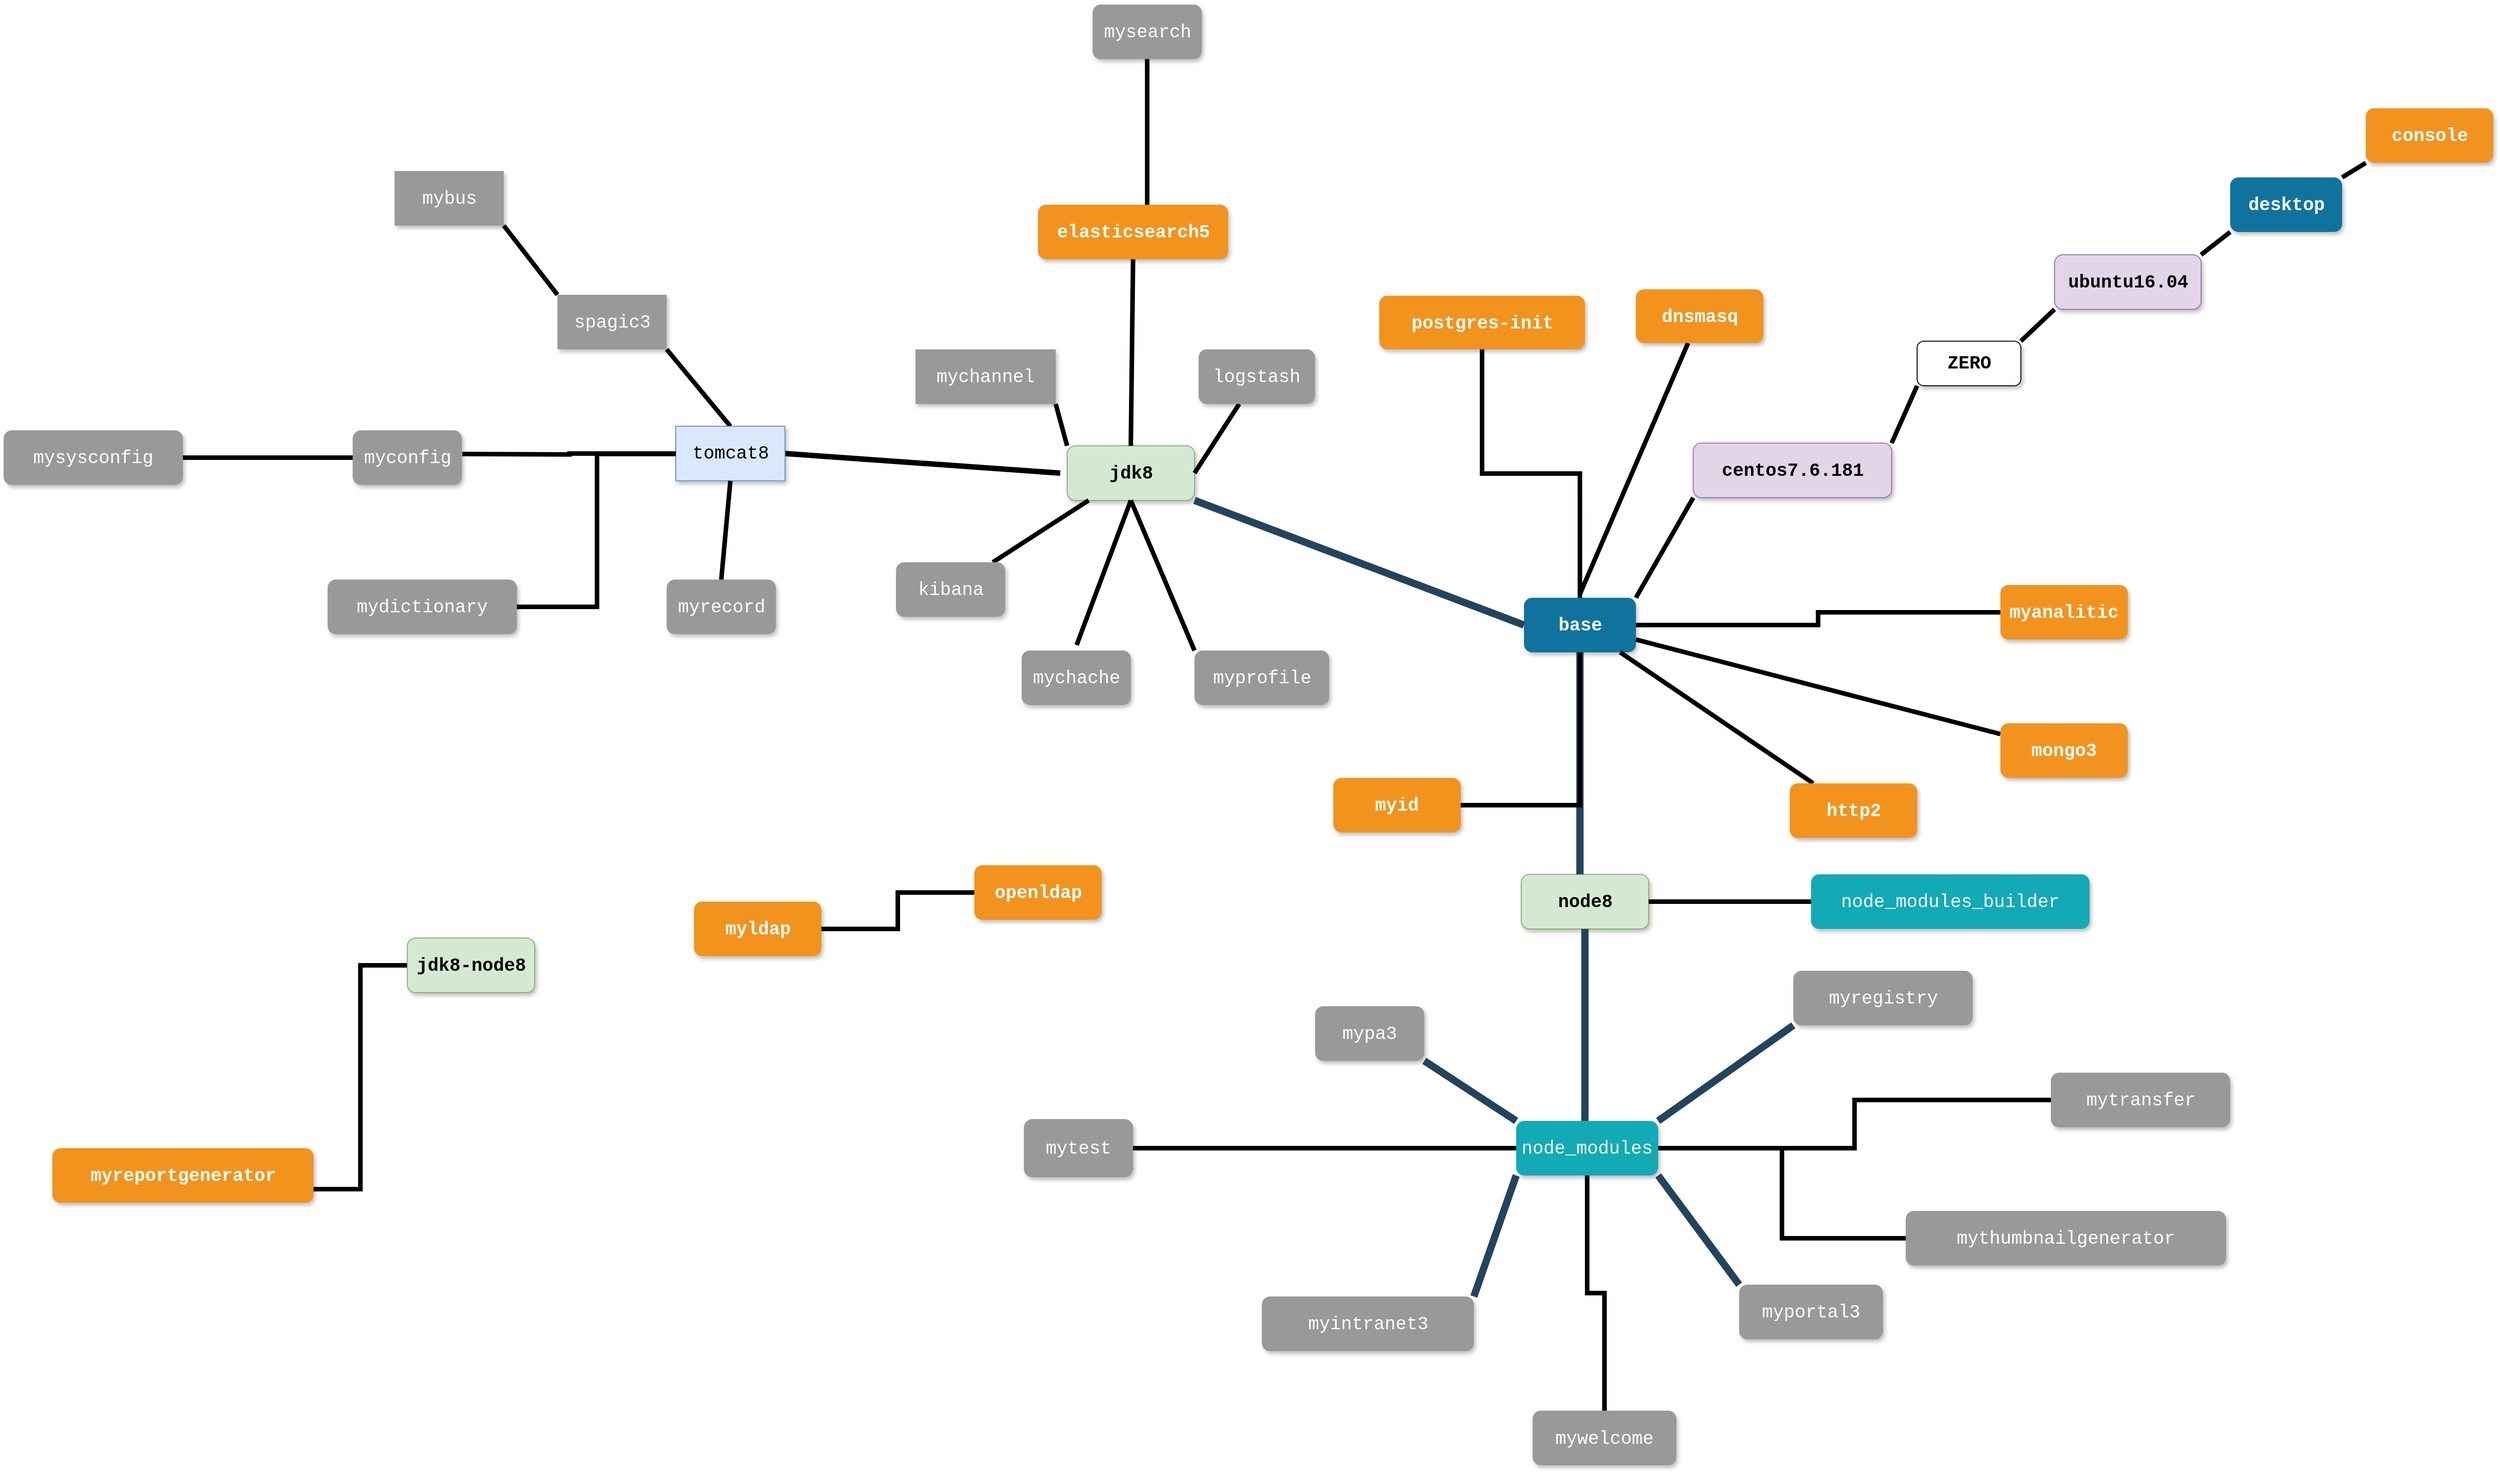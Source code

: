 <mxfile version="12.0.3" type="github" pages="1"><diagram name="Page-1" id="64c3da0e-402f-94eb-ee01-a36477274f13"><mxGraphModel dx="6983" dy="4513" grid="0" gridSize="10" guides="1" tooltips="1" connect="1" arrows="1" fold="1" page="1" pageScale="1" pageWidth="4681" pageHeight="3300" background="#ffffff" math="0" shadow="0"><root><mxCell id="0"/><mxCell id="1" parent="0"/><mxCell id="2" value="base" style="whiteSpace=wrap;rounded=1;shadow=1;fillColor=#10739E;strokeColor=none;fontColor=#FFFFFF;fontStyle=1;fontSize=20;fontFamily=Courier New;" parent="1" vertex="1"><mxGeometry x="756.539" y="273.977" width="123" height="60" as="geometry"/></mxCell><mxCell id="3" value="node8" style="whiteSpace=wrap;rounded=1;fillColor=#d5e8d4;strokeColor=#82b366;shadow=1;fontStyle=1;fontSize=20;fontFamily=Courier New;" parent="1" vertex="1"><mxGeometry x="753.539" y="577.977" width="140" height="60" as="geometry"/></mxCell><mxCell id="bUWu-asXfypw-r32qk8q-242" style="edgeStyle=orthogonalEdgeStyle;rounded=0;orthogonalLoop=1;jettySize=auto;html=1;entryX=1;entryY=0.5;entryDx=0;entryDy=0;strokeWidth=6;noEdgeStyle=1;orthogonal=1;endArrow=none;endFill=0;fontFamily=Courier New;fontSize=20;" edge="1" parent="1" target="bUWu-asXfypw-r32qk8q-240"><mxGeometry relative="1" as="geometry"><mxPoint x="247" y="137" as="sourcePoint"/></mxGeometry></mxCell><mxCell id="4" value="jdk8" style="whiteSpace=wrap;rounded=1;fillColor=#d5e8d4;strokeColor=#82b366;shadow=1;fontStyle=1;fontSize=20;fontFamily=Courier New;" parent="1" vertex="1"><mxGeometry x="254.539" y="106.977" width="140" height="60" as="geometry"/></mxCell><mxCell id="10" value="node_modules" style="whiteSpace=wrap;rounded=1;fillColor=#12AAB5;strokeColor=none;shadow=1;fontColor=#FFFFFF;fontFamily=Courier New;fontSize=20;" parent="1" vertex="1"><mxGeometry x="748" y="849" width="156" height="60" as="geometry"/></mxCell><mxCell id="23" value="myportal3" style="whiteSpace=wrap;rounded=1;fillColor=#999999;strokeColor=none;shadow=1;fontColor=#FFFFFF;fontStyle=0;fontFamily=Courier New;fontSize=20;" parent="1" vertex="1"><mxGeometry x="993" y="1029" width="158" height="60" as="geometry"/></mxCell><mxCell id="24" value="mypa3" style="whiteSpace=wrap;rounded=1;fillColor=#999999;strokeColor=none;shadow=1;fontColor=#FFFFFF;fontStyle=0;fontFamily=Courier New;fontSize=20;" parent="1" vertex="1"><mxGeometry x="527.039" y="722.977" width="120" height="60" as="geometry"/></mxCell><mxCell id="26" value="myregistry" style="whiteSpace=wrap;rounded=1;fillColor=#999999;strokeColor=none;shadow=1;fontColor=#FFFFFF;fontStyle=0;fontFamily=Courier New;fontSize=20;" parent="1" vertex="1"><mxGeometry x="1052.5" y="684" width="197" height="60" as="geometry"/></mxCell><mxCell id="27" value="myintranet3" style="whiteSpace=wrap;rounded=1;fillColor=#999999;strokeColor=none;shadow=1;fontColor=#FFFFFF;fontStyle=0;fontFamily=Courier New;fontSize=20;" parent="1" vertex="1"><mxGeometry x="468.5" y="1042" width="233" height="60" as="geometry"/></mxCell><mxCell id="103" value="" style="edgeStyle=elbowEdgeStyle;elbow=vertical;rounded=0;fontColor=#000000;endArrow=none;endFill=0;strokeWidth=8;strokeColor=#23445D;noEdgeStyle=1;orthogonal=1;fontFamily=Courier New;fontSize=20;" parent="1" source="3" target="10" edge="1"><mxGeometry width="100" height="100" relative="1" as="geometry"><mxPoint x="20" y="290" as="sourcePoint"/><mxPoint x="120" y="190" as="targetPoint"/><Array as="points"/></mxGeometry></mxCell><mxCell id="105" value="" style="edgeStyle=elbowEdgeStyle;elbow=horizontal;rounded=0;fontColor=#000000;endArrow=none;endFill=0;strokeWidth=8;strokeColor=#23445D;noEdgeStyle=1;orthogonal=1;fontFamily=Courier New;fontSize=20;" parent="1" source="10" target="23" edge="1"><mxGeometry width="100" height="100" relative="1" as="geometry"><mxPoint x="10" y="480" as="sourcePoint"/><mxPoint x="110" y="380" as="targetPoint"/><Array as="points"/></mxGeometry></mxCell><mxCell id="106" value="" style="edgeStyle=elbowEdgeStyle;elbow=horizontal;rounded=0;fontColor=#000000;endArrow=none;endFill=0;strokeWidth=8;strokeColor=#23445D;noEdgeStyle=1;orthogonal=1;fontFamily=Courier New;fontSize=20;" parent="1" source="10" target="24" edge="1"><mxGeometry width="100" height="100" relative="1" as="geometry"><mxPoint x="80" y="340" as="sourcePoint"/><mxPoint x="80" y="440" as="targetPoint"/><Array as="points"/></mxGeometry></mxCell><mxCell id="107" value="" style="edgeStyle=elbowEdgeStyle;elbow=horizontal;rounded=0;fontColor=#000000;endArrow=none;endFill=0;strokeWidth=8;strokeColor=#23445D;noEdgeStyle=1;orthogonal=1;fontFamily=Courier New;fontSize=20;" parent="1" source="10" target="27" edge="1"><mxGeometry width="100" height="100" relative="1" as="geometry"><mxPoint x="80" y="340" as="sourcePoint"/><mxPoint x="80" y="440" as="targetPoint"/><Array as="points"/></mxGeometry></mxCell><mxCell id="109" value="" style="edgeStyle=elbowEdgeStyle;elbow=horizontal;rounded=0;fontColor=#000000;endArrow=none;endFill=0;strokeWidth=8;strokeColor=#23445D;noEdgeStyle=1;orthogonal=1;fontFamily=Courier New;fontSize=20;" parent="1" source="10" target="26" edge="1"><mxGeometry width="100" height="100" relative="1" as="geometry"><mxPoint x="100" y="360" as="sourcePoint"/><mxPoint x="100" y="460" as="targetPoint"/><Array as="points"/></mxGeometry></mxCell><mxCell id="229" value="" style="edgeStyle=elbowEdgeStyle;elbow=vertical;rounded=0;fontColor=#000000;endArrow=none;endFill=0;strokeWidth=8;strokeColor=#23445D;noEdgeStyle=1;orthogonal=1;fontFamily=Courier New;fontSize=20;" parent="1" source="2" target="3" edge="1"><mxGeometry width="100" height="100" relative="1" as="geometry"><mxPoint x="540" y="140" as="sourcePoint"/><mxPoint x="640" y="40" as="targetPoint"/><Array as="points"/></mxGeometry></mxCell><mxCell id="230" value="" style="edgeStyle=elbowEdgeStyle;elbow=vertical;rounded=0;fontColor=#000000;endArrow=none;endFill=0;strokeWidth=8;strokeColor=#23445D;noEdgeStyle=1;orthogonal=1;fontFamily=Courier New;fontSize=20;exitX=0;exitY=0.5;exitDx=0;exitDy=0;" parent="1" source="2" target="4" edge="1"><mxGeometry width="100" height="100" relative="1" as="geometry"><mxPoint x="550" y="150" as="sourcePoint"/><mxPoint x="650" y="50" as="targetPoint"/><Array as="points"/></mxGeometry></mxCell><mxCell id="bUWu-asXfypw-r32qk8q-245" style="edgeStyle=orthogonalEdgeStyle;rounded=0;orthogonalLoop=1;jettySize=auto;html=1;endArrow=none;endFill=0;strokeWidth=5;noEdgeStyle=1;orthogonal=1;fontFamily=Courier New;fontSize=20;" edge="1" parent="1" source="bUWu-asXfypw-r32qk8q-230" target="4"><mxGeometry relative="1" as="geometry"/></mxCell><mxCell id="bUWu-asXfypw-r32qk8q-230" value="mychannel" style="whiteSpace=wrap;rounded=1;fillColor=#999999;strokeColor=none;shadow=1;fontColor=#FFFFFF;fontStyle=0;arcSize=0;fontFamily=Courier New;fontSize=20;" vertex="1" parent="1"><mxGeometry x="88" y="1" width="154" height="60" as="geometry"/></mxCell><mxCell id="bUWu-asXfypw-r32qk8q-246" style="edgeStyle=orthogonalEdgeStyle;rounded=0;orthogonalLoop=1;jettySize=auto;html=1;endArrow=none;endFill=0;strokeWidth=5;noEdgeStyle=1;orthogonal=1;fontFamily=Courier New;fontSize=20;entryX=0.5;entryY=1;entryDx=0;entryDy=0;" edge="1" parent="1" target="4"><mxGeometry relative="1" as="geometry"><mxPoint x="265" y="326" as="sourcePoint"/><Array as="points"/></mxGeometry></mxCell><mxCell id="bUWu-asXfypw-r32qk8q-231" value="mychache" style="whiteSpace=wrap;rounded=1;fillColor=#999999;strokeColor=none;shadow=1;fontColor=#FFFFFF;fontStyle=0;fontFamily=Courier New;fontSize=20;" vertex="1" parent="1"><mxGeometry x="204.539" y="331.977" width="120" height="60" as="geometry"/></mxCell><mxCell id="bUWu-asXfypw-r32qk8q-248" style="edgeStyle=orthogonalEdgeStyle;rounded=0;orthogonalLoop=1;jettySize=auto;html=1;endArrow=none;endFill=0;strokeWidth=5;noEdgeStyle=1;orthogonal=1;fontFamily=Courier New;fontSize=20;" edge="1" parent="1" source="bUWu-asXfypw-r32qk8q-236" target="bUWu-asXfypw-r32qk8q-237"><mxGeometry relative="1" as="geometry"><Array as="points"/></mxGeometry></mxCell><mxCell id="bUWu-asXfypw-r32qk8q-236" value="mybus" style="whiteSpace=wrap;rounded=1;fillColor=#999999;strokeColor=none;shadow=1;fontColor=#FFFFFF;fontStyle=0;arcSize=0;fontFamily=Courier New;fontSize=20;" vertex="1" parent="1"><mxGeometry x="-484.461" y="-195.023" width="120" height="60" as="geometry"/></mxCell><mxCell id="bUWu-asXfypw-r32qk8q-247" style="edgeStyle=orthogonalEdgeStyle;rounded=0;orthogonalLoop=1;jettySize=auto;html=1;entryX=0.5;entryY=0;entryDx=0;entryDy=0;endArrow=none;endFill=0;strokeWidth=5;noEdgeStyle=1;orthogonal=1;fontFamily=Courier New;fontSize=20;" edge="1" parent="1" source="bUWu-asXfypw-r32qk8q-237" target="bUWu-asXfypw-r32qk8q-240"><mxGeometry relative="1" as="geometry"><Array as="points"/></mxGeometry></mxCell><mxCell id="bUWu-asXfypw-r32qk8q-237" value="spagic3" style="whiteSpace=wrap;rounded=1;fillColor=#999999;strokeColor=none;shadow=1;fontColor=#FFFFFF;fontStyle=0;arcSize=0;fontFamily=Courier New;fontSize=20;" vertex="1" parent="1"><mxGeometry x="-305.461" y="-59.023" width="120" height="60" as="geometry"/></mxCell><mxCell id="bUWu-asXfypw-r32qk8q-240" value="tomcat8" style="whiteSpace=wrap;rounded=1;fillColor=#dae8fc;strokeColor=#6c8ebf;shadow=1;fontStyle=0;arcSize=0;fontFamily=Courier New;fontSize=20;" vertex="1" parent="1"><mxGeometry x="-175.461" y="85.477" width="120" height="60" as="geometry"/></mxCell><mxCell id="bUWu-asXfypw-r32qk8q-251" style="edgeStyle=orthogonalEdgeStyle;rounded=0;orthogonalLoop=1;jettySize=auto;html=1;strokeWidth=5;endArrow=none;endFill=0;noEdgeStyle=1;orthogonal=1;fontFamily=Courier New;fontSize=20;entryX=0.5;entryY=1;entryDx=0;entryDy=0;" edge="1" parent="1" source="bUWu-asXfypw-r32qk8q-249" target="4"><mxGeometry relative="1" as="geometry"><Array as="points"/></mxGeometry></mxCell><mxCell id="bUWu-asXfypw-r32qk8q-249" value="myprofile" style="whiteSpace=wrap;rounded=1;fillColor=#999999;strokeColor=none;shadow=1;fontColor=#FFFFFF;fontStyle=0;fontFamily=Courier New;fontSize=20;" vertex="1" parent="1"><mxGeometry x="394.5" y="332" width="148" height="60" as="geometry"/></mxCell><mxCell id="bUWu-asXfypw-r32qk8q-253" style="edgeStyle=orthogonalEdgeStyle;rounded=0;orthogonalLoop=1;jettySize=auto;html=1;endArrow=none;endFill=0;strokeWidth=5;noEdgeStyle=1;orthogonal=1;fontFamily=Courier New;fontSize=20;entryX=0.5;entryY=1;entryDx=0;entryDy=0;exitX=0.5;exitY=0;exitDx=0;exitDy=0;" edge="1" parent="1" source="bUWu-asXfypw-r32qk8q-252" target="bUWu-asXfypw-r32qk8q-240"><mxGeometry relative="1" as="geometry"><Array as="points"/></mxGeometry></mxCell><mxCell id="bUWu-asXfypw-r32qk8q-252" value="myrecord" style="whiteSpace=wrap;rounded=1;fillColor=#999999;strokeColor=none;shadow=1;fontColor=#FFFFFF;fontStyle=0;fontFamily=Courier New;fontSize=20;" vertex="1" parent="1"><mxGeometry x="-185.461" y="253.977" width="120" height="60" as="geometry"/></mxCell><mxCell id="bUWu-asXfypw-r32qk8q-257" style="edgeStyle=orthogonalEdgeStyle;rounded=0;orthogonalLoop=1;jettySize=auto;html=1;endArrow=none;endFill=0;strokeWidth=5;noEdgeStyle=1;orthogonal=1;fontFamily=Courier New;fontSize=20;entryX=0.5;entryY=0;entryDx=0;entryDy=0;exitX=0.5;exitY=1;exitDx=0;exitDy=0;" edge="1" parent="1" source="bUWu-asXfypw-r32qk8q-254" target="4"><mxGeometry relative="1" as="geometry"><Array as="points"/></mxGeometry></mxCell><mxCell id="bUWu-asXfypw-r32qk8q-254" value="elasticsearch5" style="whiteSpace=wrap;rounded=1;fillColor=#F2931E;strokeColor=none;shadow=1;fontColor=#FFFFFF;fontStyle=1;fontSize=20;fontFamily=Courier New;" vertex="1" parent="1"><mxGeometry x="222.5" y="-158" width="209" height="60" as="geometry"/></mxCell><mxCell id="bUWu-asXfypw-r32qk8q-256" style="edgeStyle=orthogonalEdgeStyle;rounded=0;orthogonalLoop=1;jettySize=auto;html=1;endArrow=none;endFill=0;strokeWidth=5;noEdgeStyle=1;orthogonal=1;fontFamily=Courier New;fontSize=20;" edge="1" parent="1" source="bUWu-asXfypw-r32qk8q-255" target="bUWu-asXfypw-r32qk8q-254"><mxGeometry relative="1" as="geometry"><Array as="points"/></mxGeometry></mxCell><mxCell id="bUWu-asXfypw-r32qk8q-255" value="mysearch" style="whiteSpace=wrap;rounded=1;fillColor=#999999;strokeColor=none;shadow=1;fontColor=#FFFFFF;fontStyle=0;fontFamily=Courier New;fontSize=20;" vertex="1" parent="1"><mxGeometry x="282.539" y="-378.023" width="120" height="60" as="geometry"/></mxCell><mxCell id="bUWu-asXfypw-r32qk8q-262" style="edgeStyle=orthogonalEdgeStyle;rounded=0;orthogonalLoop=1;jettySize=auto;html=1;endArrow=none;endFill=0;strokeWidth=5;noEdgeStyle=1;orthogonal=1;fontFamily=Courier New;fontSize=20;" edge="1" parent="1" source="bUWu-asXfypw-r32qk8q-258" target="bUWu-asXfypw-r32qk8q-261"><mxGeometry relative="1" as="geometry"><Array as="points"/></mxGeometry></mxCell><mxCell id="bUWu-asXfypw-r32qk8q-258" value="desktop" style="whiteSpace=wrap;rounded=1;shadow=1;fillColor=#10739E;strokeColor=none;fontColor=#FFFFFF;fontStyle=1;fontSize=20;fontFamily=Courier New;" vertex="1" parent="1"><mxGeometry x="1532.539" y="-188.023" width="123" height="60" as="geometry"/></mxCell><mxCell id="bUWu-asXfypw-r32qk8q-260" style="edgeStyle=orthogonalEdgeStyle;rounded=0;orthogonalLoop=1;jettySize=auto;html=1;endArrow=none;endFill=0;strokeWidth=5;noEdgeStyle=1;orthogonal=1;fontFamily=Courier New;fontSize=20;" edge="1" parent="1" source="bUWu-asXfypw-r32qk8q-259" target="bUWu-asXfypw-r32qk8q-258"><mxGeometry relative="1" as="geometry"><Array as="points"/></mxGeometry></mxCell><mxCell id="bUWu-asXfypw-r32qk8q-259" value="console" style="whiteSpace=wrap;rounded=1;fillColor=#F2931E;strokeColor=none;shadow=1;fontColor=#FFFFFF;fontStyle=1;fontSize=20;fontFamily=Courier New;" vertex="1" parent="1"><mxGeometry x="1681.539" y="-264.023" width="140" height="60" as="geometry"/></mxCell><mxCell id="bUWu-asXfypw-r32qk8q-266" style="edgeStyle=orthogonalEdgeStyle;rounded=0;orthogonalLoop=1;jettySize=auto;html=1;endArrow=none;endFill=0;strokeWidth=5;noEdgeStyle=1;orthogonal=1;fontFamily=Courier New;fontSize=20;" edge="1" parent="1" source="bUWu-asXfypw-r32qk8q-261" target="bUWu-asXfypw-r32qk8q-265"><mxGeometry relative="1" as="geometry"><Array as="points"/></mxGeometry></mxCell><mxCell id="bUWu-asXfypw-r32qk8q-261" value="ubuntu16.04" style="whiteSpace=wrap;rounded=1;shadow=1;fillColor=#e1d5e7;strokeColor=#9673a6;fontStyle=1;fontSize=20;fontFamily=Courier New;" vertex="1" parent="1"><mxGeometry x="1339.539" y="-103.023" width="161" height="60" as="geometry"/></mxCell><mxCell id="bUWu-asXfypw-r32qk8q-264" style="edgeStyle=orthogonalEdgeStyle;rounded=0;orthogonalLoop=1;jettySize=auto;html=1;endArrow=none;endFill=0;strokeWidth=5;noEdgeStyle=1;orthogonal=1;fontFamily=Courier New;fontSize=20;" edge="1" parent="1" source="bUWu-asXfypw-r32qk8q-263" target="2"><mxGeometry relative="1" as="geometry"><Array as="points"/></mxGeometry></mxCell><mxCell id="bUWu-asXfypw-r32qk8q-267" style="edgeStyle=orthogonalEdgeStyle;rounded=0;orthogonalLoop=1;jettySize=auto;html=1;endArrow=none;endFill=0;strokeWidth=5;noEdgeStyle=1;orthogonal=1;fontFamily=Courier New;fontSize=20;" edge="1" parent="1" source="bUWu-asXfypw-r32qk8q-263" target="bUWu-asXfypw-r32qk8q-265"><mxGeometry relative="1" as="geometry"><Array as="points"/></mxGeometry></mxCell><mxCell id="bUWu-asXfypw-r32qk8q-263" value="centos7.6.181" style="whiteSpace=wrap;rounded=1;shadow=1;fillColor=#e1d5e7;strokeColor=#9673a6;fontStyle=1;fontSize=20;fontFamily=Courier New;" vertex="1" parent="1"><mxGeometry x="942.539" y="103.977" width="218" height="60" as="geometry"/></mxCell><mxCell id="bUWu-asXfypw-r32qk8q-265" value="ZERO" style="whiteSpace=wrap;rounded=1;shadow=1;fontStyle=1;fontSize=20;fontFamily=Courier New;" vertex="1" parent="1"><mxGeometry x="1188.539" y="-8.023" width="114" height="49" as="geometry"/></mxCell><mxCell id="bUWu-asXfypw-r32qk8q-270" style="edgeStyle=orthogonalEdgeStyle;rounded=0;orthogonalLoop=1;jettySize=auto;html=1;endArrow=none;endFill=0;strokeWidth=5;noEdgeStyle=1;fontFamily=Courier New;fontSize=20;" edge="1" parent="1" source="bUWu-asXfypw-r32qk8q-268"><mxGeometry relative="1" as="geometry"><mxPoint x="818" y="270" as="targetPoint"/></mxGeometry></mxCell><mxCell id="bUWu-asXfypw-r32qk8q-268" value="dnsmasq" style="whiteSpace=wrap;rounded=1;fillColor=#F2931E;strokeColor=none;shadow=1;fontColor=#FFFFFF;fontStyle=1;fontSize=20;fontFamily=Courier New;" vertex="1" parent="1"><mxGeometry x="879.5" y="-65" width="140" height="59" as="geometry"/></mxCell><mxCell id="bUWu-asXfypw-r32qk8q-272" style="edgeStyle=orthogonalEdgeStyle;rounded=0;orthogonalLoop=1;jettySize=auto;html=1;endArrow=none;endFill=0;strokeWidth=5;noEdgeStyle=1;fontFamily=Courier New;fontSize=20;" edge="1" parent="1" source="bUWu-asXfypw-r32qk8q-271" target="2"><mxGeometry relative="1" as="geometry"/></mxCell><mxCell id="bUWu-asXfypw-r32qk8q-271" value="http2" style="whiteSpace=wrap;rounded=1;fillColor=#F2931E;strokeColor=none;shadow=1;fontColor=#FFFFFF;fontStyle=1;fontSize=20;fontFamily=Courier New;" vertex="1" parent="1"><mxGeometry x="1048.539" y="477.977" width="140" height="60" as="geometry"/></mxCell><mxCell id="bUWu-asXfypw-r32qk8q-274" style="edgeStyle=orthogonalEdgeStyle;rounded=0;orthogonalLoop=1;jettySize=auto;html=1;endArrow=none;endFill=0;strokeWidth=5;noEdgeStyle=1;fontFamily=Courier New;fontSize=20;" edge="1" parent="1" source="bUWu-asXfypw-r32qk8q-273" target="4"><mxGeometry relative="1" as="geometry"/></mxCell><mxCell id="bUWu-asXfypw-r32qk8q-273" value="kibana" style="whiteSpace=wrap;rounded=1;fillColor=#999999;strokeColor=none;shadow=1;fontColor=#FFFFFF;fontStyle=0;fontFamily=Courier New;fontSize=20;" vertex="1" parent="1"><mxGeometry x="66.539" y="234.977" width="120" height="60" as="geometry"/></mxCell><mxCell id="bUWu-asXfypw-r32qk8q-276" style="edgeStyle=orthogonalEdgeStyle;rounded=0;orthogonalLoop=1;jettySize=auto;html=1;endArrow=none;endFill=0;strokeWidth=5;entryX=1;entryY=0.5;entryDx=0;entryDy=0;noEdgeStyle=1;fontFamily=Courier New;fontSize=20;" edge="1" parent="1" source="bUWu-asXfypw-r32qk8q-275" target="4"><mxGeometry relative="1" as="geometry"/></mxCell><mxCell id="bUWu-asXfypw-r32qk8q-275" value="logstash" style="whiteSpace=wrap;rounded=1;fillColor=#999999;strokeColor=none;shadow=1;fontColor=#FFFFFF;fontStyle=0;fontFamily=Courier New;fontSize=20;" vertex="1" parent="1"><mxGeometry x="399" y="1" width="128" height="60" as="geometry"/></mxCell><mxCell id="bUWu-asXfypw-r32qk8q-280" style="edgeStyle=orthogonalEdgeStyle;rounded=0;orthogonalLoop=1;jettySize=auto;html=1;endArrow=none;endFill=0;strokeWidth=5;noEdgeStyle=1;fontFamily=Courier New;fontSize=20;" edge="1" parent="1" source="bUWu-asXfypw-r32qk8q-277" target="2"><mxGeometry relative="1" as="geometry"/></mxCell><mxCell id="bUWu-asXfypw-r32qk8q-277" value="mongo3" style="whiteSpace=wrap;rounded=1;fillColor=#F2931E;strokeColor=none;shadow=1;fontColor=#FFFFFF;fontStyle=1;fontSize=20;fontFamily=Courier New;" vertex="1" parent="1"><mxGeometry x="1280.039" y="411.977" width="140" height="60" as="geometry"/></mxCell><mxCell id="bUWu-asXfypw-r32qk8q-282" style="edgeStyle=orthogonalEdgeStyle;rounded=0;orthogonalLoop=1;jettySize=auto;html=1;endArrow=none;endFill=0;strokeWidth=5;fontFamily=Courier New;fontSize=20;" edge="1" parent="1" source="bUWu-asXfypw-r32qk8q-281" target="2"><mxGeometry relative="1" as="geometry"/></mxCell><mxCell id="bUWu-asXfypw-r32qk8q-281" value="myanalitic" style="whiteSpace=wrap;rounded=1;fillColor=#F2931E;strokeColor=none;shadow=1;fontColor=#FFFFFF;fontStyle=1;fontSize=20;fontFamily=Courier New;" vertex="1" parent="1"><mxGeometry x="1280.039" y="259.977" width="140" height="60" as="geometry"/></mxCell><mxCell id="bUWu-asXfypw-r32qk8q-284" style="edgeStyle=orthogonalEdgeStyle;rounded=0;orthogonalLoop=1;jettySize=auto;html=1;entryX=0;entryY=0.5;entryDx=0;entryDy=0;endArrow=none;endFill=0;strokeWidth=5;fontFamily=Courier New;fontSize=20;" edge="1" parent="1" target="bUWu-asXfypw-r32qk8q-240"><mxGeometry relative="1" as="geometry"><mxPoint x="-410" y="116" as="sourcePoint"/></mxGeometry></mxCell><mxCell id="bUWu-asXfypw-r32qk8q-296" style="edgeStyle=orthogonalEdgeStyle;rounded=0;orthogonalLoop=1;jettySize=auto;html=1;endArrow=none;endFill=0;strokeWidth=5;fontFamily=Courier New;fontSize=20;" edge="1" parent="1" source="bUWu-asXfypw-r32qk8q-283" target="bUWu-asXfypw-r32qk8q-295"><mxGeometry relative="1" as="geometry"/></mxCell><mxCell id="bUWu-asXfypw-r32qk8q-283" value="myconfig" style="whiteSpace=wrap;rounded=1;fillColor=#999999;strokeColor=none;shadow=1;fontColor=#FFFFFF;fontStyle=0;fontFamily=Courier New;fontSize=20;" vertex="1" parent="1"><mxGeometry x="-530.461" y="89.977" width="120" height="60" as="geometry"/></mxCell><mxCell id="bUWu-asXfypw-r32qk8q-287" style="edgeStyle=orthogonalEdgeStyle;rounded=0;orthogonalLoop=1;jettySize=auto;html=1;endArrow=none;endFill=0;strokeWidth=5;fontFamily=Courier New;fontSize=20;" edge="1" parent="1" source="bUWu-asXfypw-r32qk8q-286"><mxGeometry relative="1" as="geometry"><mxPoint x="-176" y="116" as="targetPoint"/><Array as="points"><mxPoint x="-262" y="284"/><mxPoint x="-262" y="116"/><mxPoint x="-176" y="116"/></Array></mxGeometry></mxCell><mxCell id="bUWu-asXfypw-r32qk8q-286" value="mydictionary" style="whiteSpace=wrap;rounded=1;fillColor=#999999;strokeColor=none;shadow=1;fontColor=#FFFFFF;fontStyle=0;fontFamily=Courier New;fontSize=20;" vertex="1" parent="1"><mxGeometry x="-558" y="254" width="208" height="60" as="geometry"/></mxCell><mxCell id="bUWu-asXfypw-r32qk8q-289" style="edgeStyle=orthogonalEdgeStyle;rounded=0;orthogonalLoop=1;jettySize=auto;html=1;endArrow=none;endFill=0;strokeWidth=5;fontFamily=Courier New;fontSize=20;" edge="1" parent="1" source="bUWu-asXfypw-r32qk8q-288" target="2"><mxGeometry relative="1" as="geometry"/></mxCell><mxCell id="bUWu-asXfypw-r32qk8q-288" value="myid" style="whiteSpace=wrap;rounded=1;fillColor=#F2931E;strokeColor=none;shadow=1;fontColor=#FFFFFF;fontStyle=1;fontSize=20;fontFamily=Courier New;" vertex="1" parent="1"><mxGeometry x="547.039" y="471.977" width="140" height="60" as="geometry"/></mxCell><mxCell id="bUWu-asXfypw-r32qk8q-292" style="edgeStyle=orthogonalEdgeStyle;rounded=0;orthogonalLoop=1;jettySize=auto;html=1;endArrow=none;endFill=0;strokeWidth=5;fontFamily=Courier New;fontSize=20;" edge="1" parent="1" source="bUWu-asXfypw-r32qk8q-290" target="bUWu-asXfypw-r32qk8q-291"><mxGeometry relative="1" as="geometry"/></mxCell><mxCell id="bUWu-asXfypw-r32qk8q-290" value="myldap" style="whiteSpace=wrap;rounded=1;fillColor=#F2931E;strokeColor=none;shadow=1;fontColor=#FFFFFF;fontStyle=1;fontSize=20;fontFamily=Courier New;" vertex="1" parent="1"><mxGeometry x="-155.461" y="607.977" width="140" height="60" as="geometry"/></mxCell><mxCell id="bUWu-asXfypw-r32qk8q-291" value="openldap" style="whiteSpace=wrap;rounded=1;fillColor=#F2931E;strokeColor=none;shadow=1;fontColor=#FFFFFF;fontStyle=1;fontSize=20;fontFamily=Courier New;" vertex="1" parent="1"><mxGeometry x="152.539" y="567.977" width="140" height="60" as="geometry"/></mxCell><mxCell id="bUWu-asXfypw-r32qk8q-294" style="edgeStyle=orthogonalEdgeStyle;rounded=0;orthogonalLoop=1;jettySize=auto;html=1;endArrow=none;endFill=0;strokeWidth=5;fontFamily=Courier New;fontSize=20;" edge="1" parent="1" source="bUWu-asXfypw-r32qk8q-293" target="3"><mxGeometry relative="1" as="geometry"/></mxCell><mxCell id="bUWu-asXfypw-r32qk8q-293" value="node_modules_builder" style="whiteSpace=wrap;rounded=1;fillColor=#12AAB5;strokeColor=none;shadow=1;fontColor=#FFFFFF;fontFamily=Courier New;fontSize=20;" vertex="1" parent="1"><mxGeometry x="1072" y="578" width="306" height="60" as="geometry"/></mxCell><mxCell id="bUWu-asXfypw-r32qk8q-295" value="mysysconfig" style="whiteSpace=wrap;rounded=1;fillColor=#999999;strokeColor=none;shadow=1;fontColor=#FFFFFF;fontStyle=0;fontFamily=Courier New;fontSize=20;" vertex="1" parent="1"><mxGeometry x="-914" y="90" width="197" height="60" as="geometry"/></mxCell><mxCell id="bUWu-asXfypw-r32qk8q-298" style="edgeStyle=orthogonalEdgeStyle;rounded=0;orthogonalLoop=1;jettySize=auto;html=1;endArrow=none;endFill=0;strokeWidth=5;fontFamily=Courier New;fontSize=20;exitX=1;exitY=0.5;exitDx=0;exitDy=0;" edge="1" parent="1" source="bUWu-asXfypw-r32qk8q-297" target="10"><mxGeometry relative="1" as="geometry"/></mxCell><mxCell id="bUWu-asXfypw-r32qk8q-297" value="mytest" style="whiteSpace=wrap;rounded=1;fillColor=#999999;strokeColor=none;shadow=1;fontColor=#FFFFFF;fontStyle=0;fontFamily=Courier New;fontSize=20;" vertex="1" parent="1"><mxGeometry x="207" y="847" width="120" height="64" as="geometry"/></mxCell><mxCell id="bUWu-asXfypw-r32qk8q-303" style="edgeStyle=orthogonalEdgeStyle;rounded=0;orthogonalLoop=1;jettySize=auto;html=1;endArrow=none;endFill=0;strokeWidth=5;fontFamily=Courier New;fontSize=20;entryX=0.5;entryY=0;entryDx=0;entryDy=0;" edge="1" parent="1" source="bUWu-asXfypw-r32qk8q-301" target="2"><mxGeometry relative="1" as="geometry"><mxPoint x="756" y="277" as="targetPoint"/></mxGeometry></mxCell><mxCell id="bUWu-asXfypw-r32qk8q-301" value="postgres-init" style="whiteSpace=wrap;rounded=1;fillColor=#F2931E;strokeColor=none;shadow=1;fontColor=#FFFFFF;fontStyle=1;fontSize=20;fontFamily=Courier New;" vertex="1" parent="1"><mxGeometry x="597.5" y="-58" width="226" height="59" as="geometry"/></mxCell><mxCell id="bUWu-asXfypw-r32qk8q-304" value="myreportgenerator" style="whiteSpace=wrap;rounded=1;fillColor=#F2931E;strokeColor=none;shadow=1;fontColor=#FFFFFF;fontStyle=1;fontSize=20;fontFamily=Courier New;" vertex="1" parent="1"><mxGeometry x="-860.5" y="879" width="287" height="60" as="geometry"/></mxCell><mxCell id="bUWu-asXfypw-r32qk8q-306" style="edgeStyle=orthogonalEdgeStyle;rounded=0;orthogonalLoop=1;jettySize=auto;html=1;entryX=1;entryY=0.75;entryDx=0;entryDy=0;endArrow=none;endFill=0;strokeWidth=5;fontFamily=Courier New;fontSize=20;" edge="1" parent="1" source="bUWu-asXfypw-r32qk8q-305" target="bUWu-asXfypw-r32qk8q-304"><mxGeometry relative="1" as="geometry"/></mxCell><mxCell id="bUWu-asXfypw-r32qk8q-305" value="jdk8-node8" style="whiteSpace=wrap;rounded=1;fillColor=#d5e8d4;strokeColor=#82b366;shadow=1;fontStyle=1;fontSize=20;fontFamily=Courier New;" vertex="1" parent="1"><mxGeometry x="-470.461" y="647.977" width="140" height="60" as="geometry"/></mxCell><mxCell id="bUWu-asXfypw-r32qk8q-308" style="edgeStyle=orthogonalEdgeStyle;rounded=0;orthogonalLoop=1;jettySize=auto;html=1;entryX=1;entryY=0.5;entryDx=0;entryDy=0;endArrow=none;endFill=0;strokeWidth=5;fontFamily=Courier New;fontSize=20;" edge="1" parent="1" source="bUWu-asXfypw-r32qk8q-307" target="10"><mxGeometry relative="1" as="geometry"/></mxCell><mxCell id="bUWu-asXfypw-r32qk8q-307" value="mytransfer" style="whiteSpace=wrap;rounded=1;fillColor=#999999;strokeColor=none;shadow=1;fontColor=#FFFFFF;fontStyle=0;fontFamily=Courier New;fontSize=20;" vertex="1" parent="1"><mxGeometry x="1335.5" y="796" width="197" height="60" as="geometry"/></mxCell><mxCell id="bUWu-asXfypw-r32qk8q-311" style="edgeStyle=orthogonalEdgeStyle;rounded=0;orthogonalLoop=1;jettySize=auto;html=1;entryX=1;entryY=0.5;entryDx=0;entryDy=0;endArrow=none;endFill=0;strokeWidth=5;fontFamily=Courier New;fontSize=20;" edge="1" parent="1" source="bUWu-asXfypw-r32qk8q-310" target="10"><mxGeometry relative="1" as="geometry"/></mxCell><mxCell id="bUWu-asXfypw-r32qk8q-310" value="mythumbnailgenerator" style="whiteSpace=wrap;rounded=1;fillColor=#999999;strokeColor=none;shadow=1;fontColor=#FFFFFF;fontStyle=0;fontFamily=Courier New;fontSize=20;" vertex="1" parent="1"><mxGeometry x="1176" y="948" width="352" height="60" as="geometry"/></mxCell><mxCell id="bUWu-asXfypw-r32qk8q-313" style="edgeStyle=orthogonalEdgeStyle;rounded=0;orthogonalLoop=1;jettySize=auto;html=1;endArrow=none;endFill=0;strokeWidth=5;fontFamily=Courier New;fontSize=20;" edge="1" parent="1" source="bUWu-asXfypw-r32qk8q-312" target="10"><mxGeometry relative="1" as="geometry"/></mxCell><mxCell id="bUWu-asXfypw-r32qk8q-312" value="mywelcome" style="whiteSpace=wrap;rounded=1;fillColor=#999999;strokeColor=none;shadow=1;fontColor=#FFFFFF;fontStyle=0;fontFamily=Courier New;fontSize=20;" vertex="1" parent="1"><mxGeometry x="766" y="1167.5" width="158" height="60" as="geometry"/></mxCell></root></mxGraphModel></diagram></mxfile>
